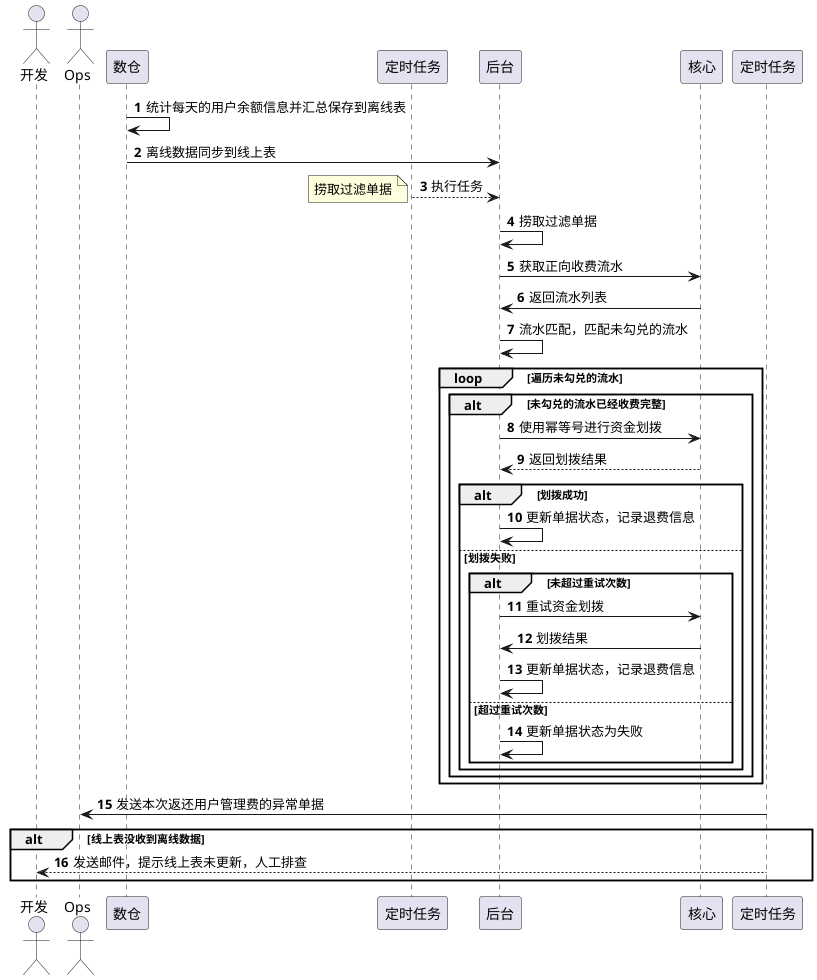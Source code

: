 @startuml
autonumber

skinparam LegendBackgroundColor #FFFAE6
skinparam LegendBorderColor #FF5733

actor "开发" as Developer
actor "Ops" as Ops
participant "数仓" as shucang
participant "定时任务" as schedule
participant "后台" as service
participant "核心" as  core

shucang -> shucang: 统计每天的用户余额信息并汇总保存到离线表
shucang -> service: 离线数据同步到线上表
schedule --> service: 执行任务
note left: 捞取过滤单据
service -> service: 捞取过滤单据
service -> core: 获取正向收费流水
core -> service: 返回流水列表
service -> service: 流水匹配，匹配未勾兑的流水
loop 遍历未勾兑的流水
    alt 未勾兑的流水已经收费完整
        service -> core: 使用幂等号进行资金划拨
        core --> service: 返回划拨结果
        alt 划拨成功
           service -> service: 更新单据状态，记录退费信息
        else 划拨失败
           alt 未超过重试次数
               service -> core: 重试资金划拨
               core -> service: 划拨结果
               service -> service: 更新单据状态，记录退费信息
           else 超过重试次数
               service -> service: 更新单据状态为失败
           end
        end
    end
end

定时任务 -> Ops: 发送本次返还用户管理费的异常单据
alt 线上表没收到离线数据
	定时任务 --> Developer: 发送邮件，提示线上表未更新，人工排查
end

@enduml